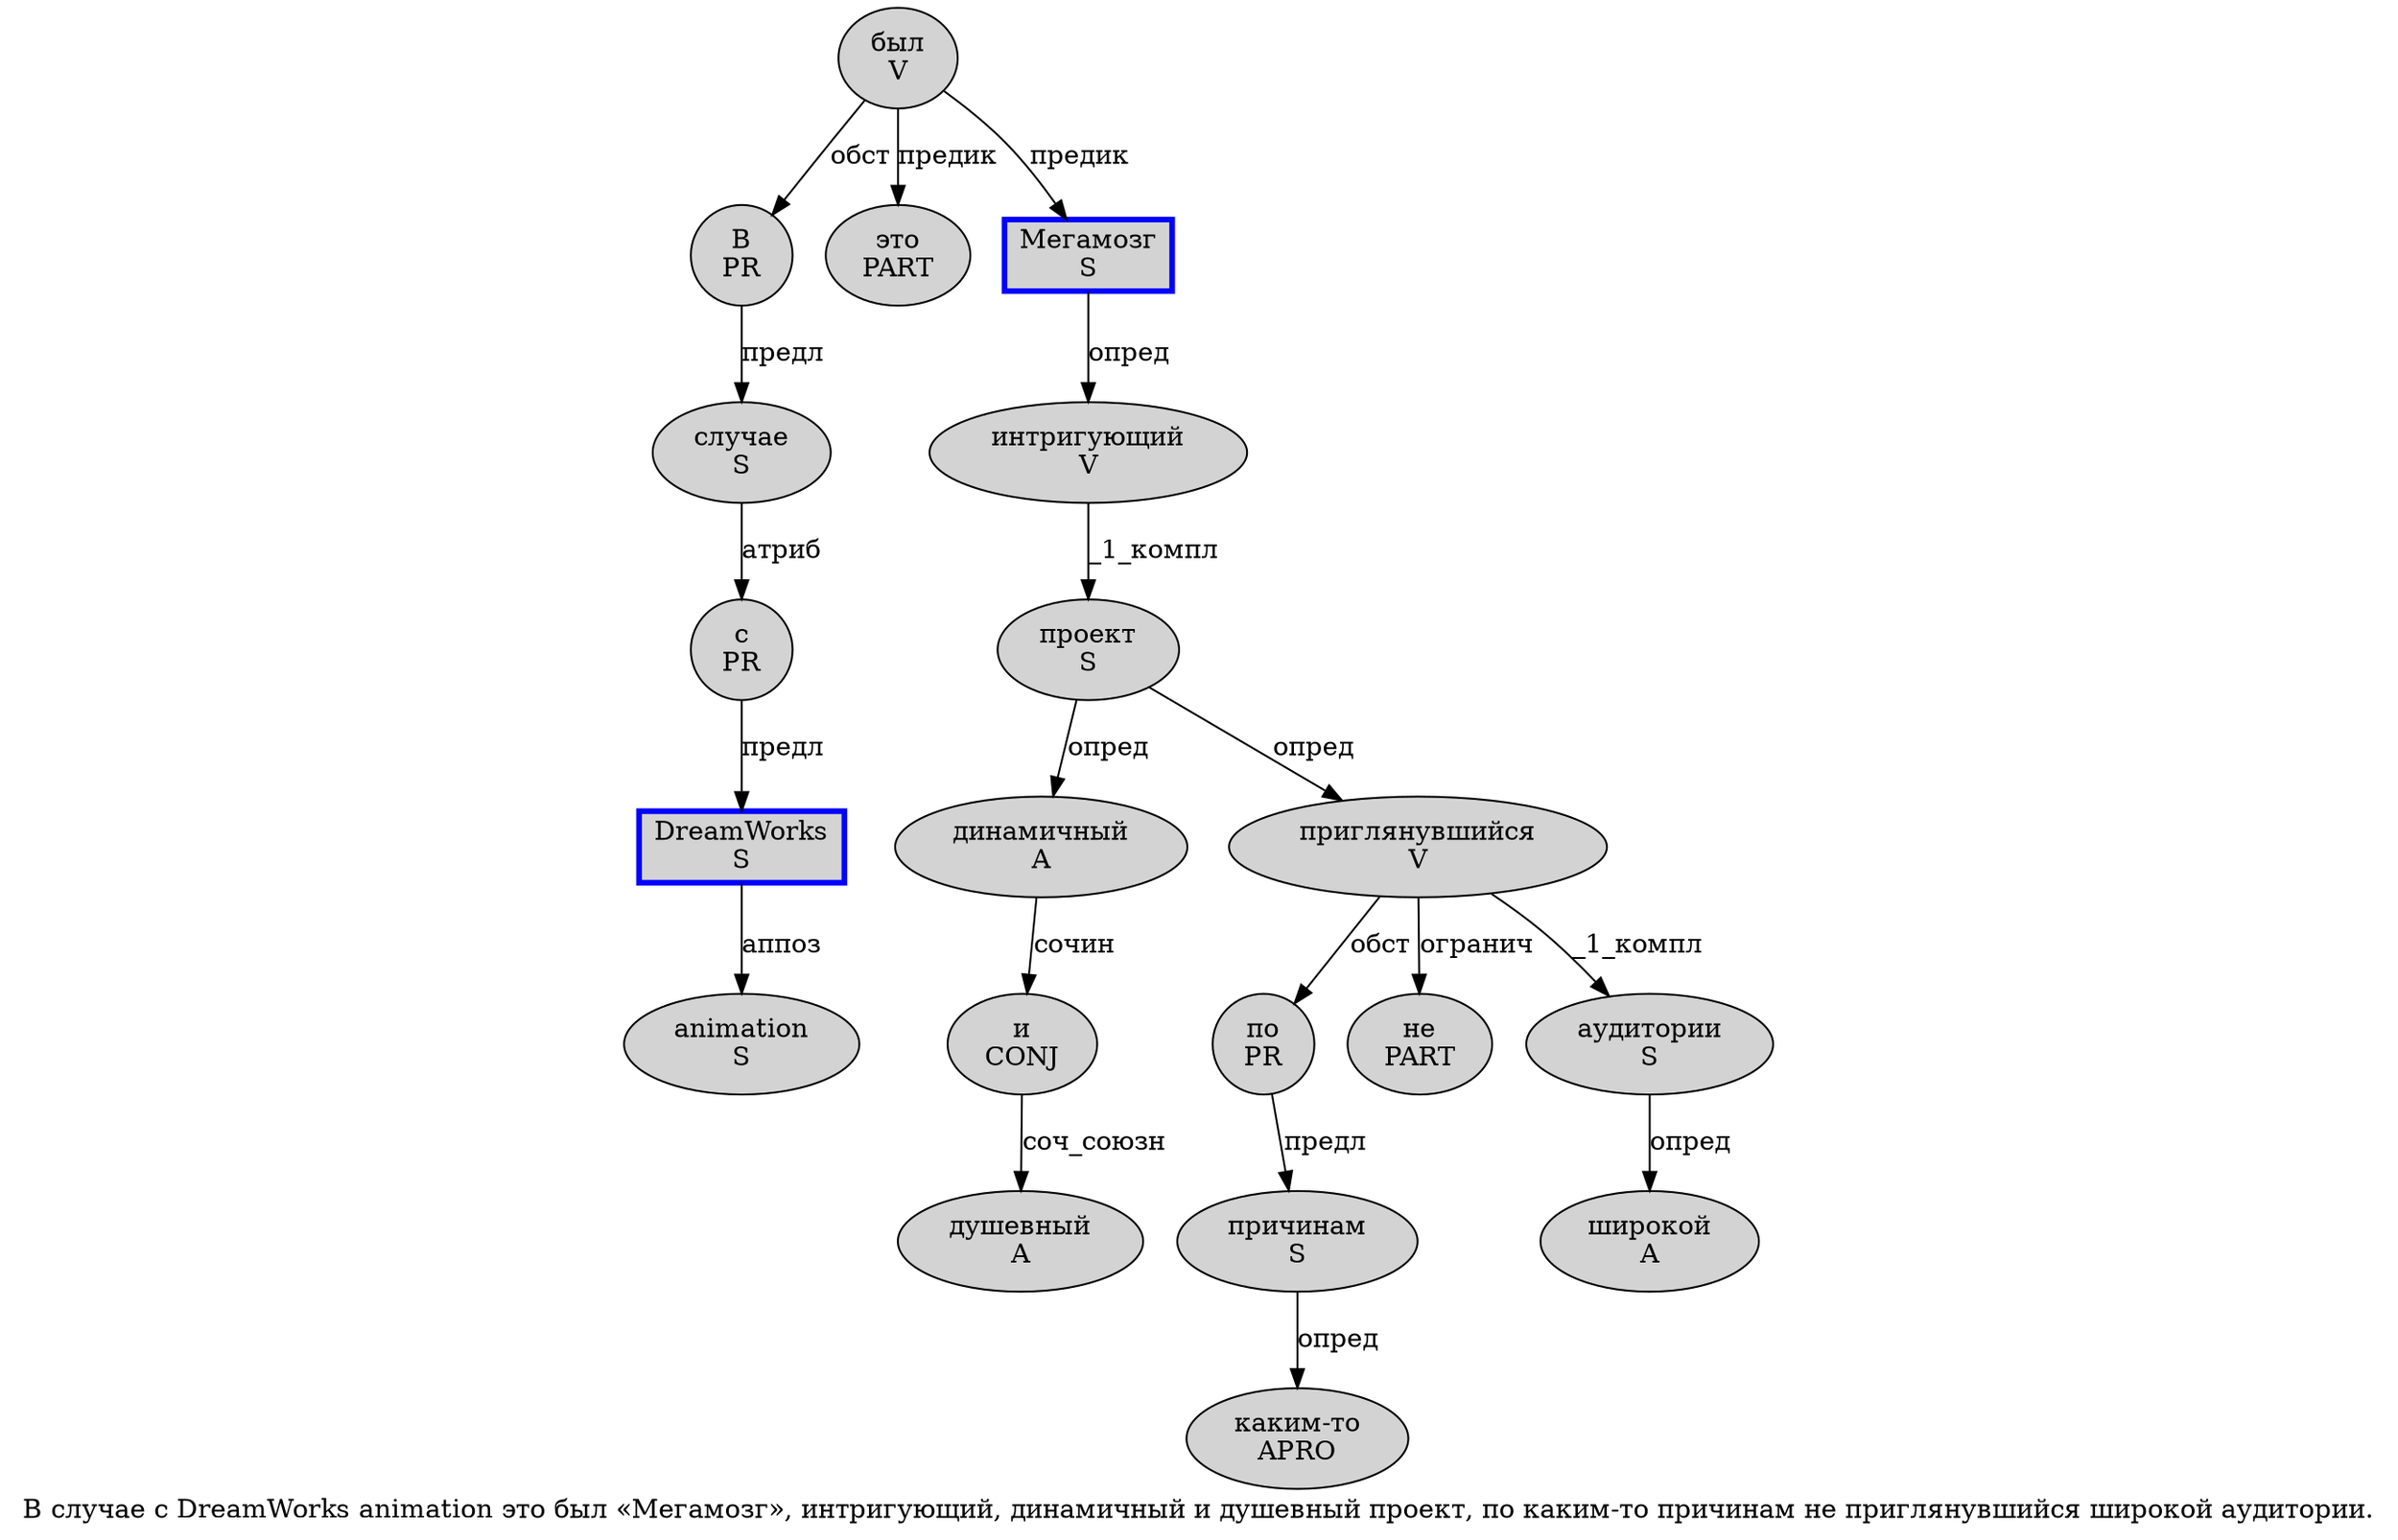 digraph SENTENCE_2838 {
	graph [label="В случае с DreamWorks animation это был «Мегамозг», интригующий, динамичный и душевный проект, по каким-то причинам не приглянувшийся широкой аудитории."]
	node [style=filled]
		0 [label="В
PR" color="" fillcolor=lightgray penwidth=1 shape=ellipse]
		1 [label="случае
S" color="" fillcolor=lightgray penwidth=1 shape=ellipse]
		2 [label="с
PR" color="" fillcolor=lightgray penwidth=1 shape=ellipse]
		3 [label="DreamWorks
S" color=blue fillcolor=lightgray penwidth=3 shape=box]
		4 [label="animation
S" color="" fillcolor=lightgray penwidth=1 shape=ellipse]
		5 [label="это
PART" color="" fillcolor=lightgray penwidth=1 shape=ellipse]
		6 [label="был
V" color="" fillcolor=lightgray penwidth=1 shape=ellipse]
		8 [label="Мегамозг
S" color=blue fillcolor=lightgray penwidth=3 shape=box]
		11 [label="интригующий
V" color="" fillcolor=lightgray penwidth=1 shape=ellipse]
		13 [label="динамичный
A" color="" fillcolor=lightgray penwidth=1 shape=ellipse]
		14 [label="и
CONJ" color="" fillcolor=lightgray penwidth=1 shape=ellipse]
		15 [label="душевный
A" color="" fillcolor=lightgray penwidth=1 shape=ellipse]
		16 [label="проект
S" color="" fillcolor=lightgray penwidth=1 shape=ellipse]
		18 [label="по
PR" color="" fillcolor=lightgray penwidth=1 shape=ellipse]
		19 [label="каким-то
APRO" color="" fillcolor=lightgray penwidth=1 shape=ellipse]
		20 [label="причинам
S" color="" fillcolor=lightgray penwidth=1 shape=ellipse]
		21 [label="не
PART" color="" fillcolor=lightgray penwidth=1 shape=ellipse]
		22 [label="приглянувшийся
V" color="" fillcolor=lightgray penwidth=1 shape=ellipse]
		23 [label="широкой
A" color="" fillcolor=lightgray penwidth=1 shape=ellipse]
		24 [label="аудитории
S" color="" fillcolor=lightgray penwidth=1 shape=ellipse]
			3 -> 4 [label="аппоз"]
			11 -> 16 [label="_1_компл"]
			18 -> 20 [label="предл"]
			13 -> 14 [label="сочин"]
			14 -> 15 [label="соч_союзн"]
			16 -> 13 [label="опред"]
			16 -> 22 [label="опред"]
			22 -> 18 [label="обст"]
			22 -> 21 [label="огранич"]
			22 -> 24 [label="_1_компл"]
			2 -> 3 [label="предл"]
			0 -> 1 [label="предл"]
			1 -> 2 [label="атриб"]
			6 -> 0 [label="обст"]
			6 -> 5 [label="предик"]
			6 -> 8 [label="предик"]
			8 -> 11 [label="опред"]
			24 -> 23 [label="опред"]
			20 -> 19 [label="опред"]
}